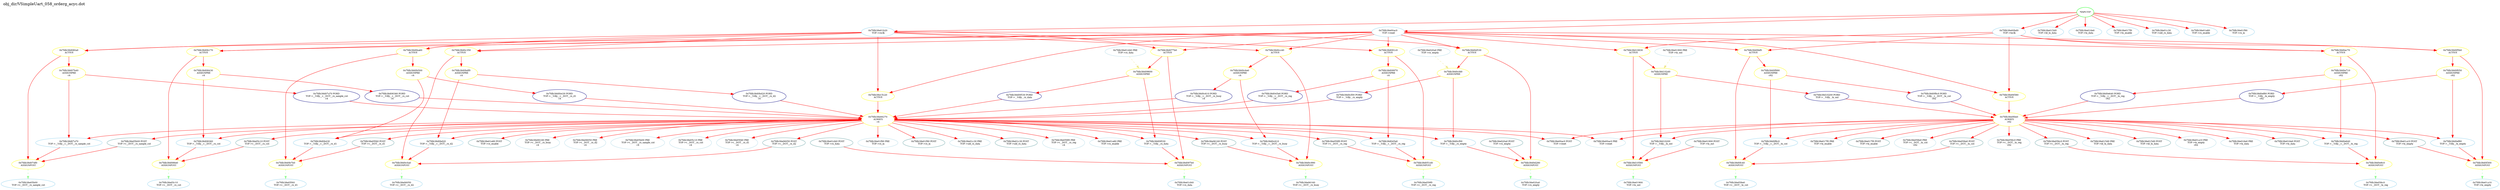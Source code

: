 digraph v3graph {
	graph	[label="obj_dir/VSimpleUart_058_orderg_acyc.dot",
		 labelloc=t, labeljust=l,
		 //size="7.5,10",
		 rankdir=TB];
	n0	[fontsize=8 label="*INPUTS*", color=green];
	n0x7fdb38e00930_1	[fontsize=8 label="0x7fdb38e00ac0\n TOP->reset", color=skyblue];
	n0x7fdb38e00930_2	[fontsize=8 label="0x7fdb38e00bd0\n TOP->txclk", color=skyblue];
	n0x7fdb38e00930_3	[fontsize=8 label="0x7fdb38e015d0\n TOP->ld_tx_data", color=skyblue];
	n0x7fdb38e00930_4	[fontsize=8 label="0x7fdb38e016e0\n TOP->tx_data", color=skyblue];
	n0x7fdb38e00930_5	[fontsize=8 label="0x7fdb38e017f0\n TOP->tx_enable", color=skyblue];
	n0x7fdb38e00930_6	[fontsize=8 label="0x7fdb38e01b20\n TOP->rxclk", color=skyblue];
	n0x7fdb38e00930_7	[fontsize=8 label="0x7fdb38e01c30\n TOP->uld_rx_data", color=skyblue];
	n0x7fdb38e00930_8	[fontsize=8 label="0x7fdb38e01e80\n TOP->rx_enable", color=skyblue];
	n0x7fdb38e00930_9	[fontsize=8 label="0x7fdb38e01f90\n TOP->rx_in", color=skyblue];
	n0x7fdb38e00930_10	[fontsize=8 label="0x7fdb38e15c20\n ACTIVE", color=yellow];
	n0x7fdb38e00930_11	[fontsize=8 label="0x7fdb38e06270\n ALWAYS\n c4", color=yellow];
	n0x7fdb38e00930_12	[fontsize=8 label="0x7fdb38e00ac0 PRE\n TOP->reset", color=lightblue];
	n0x7fdb38e00930_13	[fontsize=8 label="0x7fdb38e00ac0 POST\n TOP->reset", color=CadetBlue];
	n0x7fdb38e00930_14	[fontsize=8 label="0x7fdb38d045e0 PORD\n TOP->__Vdly__v__DOT__rx_reg\n c4", color=NavyBlue];
	n0x7fdb38e00930_15	[fontsize=8 label="0x7fdb38d045e0\n TOP->__Vdly__v__DOT__rx_reg", color=skyblue];
	n0x7fdb38e00930_16	[fontsize=8 label="0x7fdb38d09530 PORD\n TOP->__Vdly__rx_data", color=NavyBlue];
	n0x7fdb38e00930_17	[fontsize=8 label="0x7fdb38d09530\n TOP->__Vdly__rx_data", color=skyblue];
	n0x7fdb38e00930_18	[fontsize=8 label="0x7fdb38d07a70 PORD\n TOP->__Vdly__v__DOT__rx_sample_cnt\n c4", color=NavyBlue];
	n0x7fdb38e00930_19	[fontsize=8 label="0x7fdb38d07a70\n TOP->__Vdly__v__DOT__rx_sample_cnt", color=skyblue];
	n0x7fdb38e00930_20	[fontsize=8 label="0x7fdb38d08360 PORD\n TOP->__Vdly__v__DOT__rx_cnt\n c4", color=NavyBlue];
	n0x7fdb38e00930_21	[fontsize=8 label="0x7fdb38d08360\n TOP->__Vdly__v__DOT__rx_cnt", color=skyblue];
	n0x7fdb38e00930_22	[fontsize=8 label="0x7fdb38d0b430 PORD\n TOP->__Vdly__v__DOT__rx_d1\n c4", color=NavyBlue];
	n0x7fdb38e00930_23	[fontsize=8 label="0x7fdb38d0b430\n TOP->__Vdly__v__DOT__rx_d1", color=skyblue];
	n0x7fdb38e00930_24	[fontsize=8 label="0x7fdb38d0bd20 PORD\n TOP->__Vdly__v__DOT__rx_d2\n c4", color=NavyBlue];
	n0x7fdb38e00930_25	[fontsize=8 label="0x7fdb38d0bd20\n TOP->__Vdly__v__DOT__rx_d2", color=skyblue];
	n0x7fdb38e00930_26	[fontsize=8 label="0x7fdb38d0c610 PORD\n TOP->__Vdly__v__DOT__rx_busy\n c4", color=NavyBlue];
	n0x7fdb38e00930_27	[fontsize=8 label="0x7fdb38d0c610\n TOP->__Vdly__v__DOT__rx_busy", color=skyblue];
	n0x7fdb38e00930_28	[fontsize=8 label="0x7fdb38d0cf00 PORD\n TOP->__Vdly__rx_empty", color=NavyBlue];
	n0x7fdb38e00930_29	[fontsize=8 label="0x7fdb38d0cf00\n TOP->__Vdly__rx_empty", color=skyblue];
	n0x7fdb38e00930_30	[fontsize=8 label="0x7fdb38e01f90 PRE\n TOP->rx_in", color=lightblue];
	n0x7fdb38e00930_31	[fontsize=8 label="0x7fdb38e01f90 POST\n TOP->rx_in", color=CadetBlue];
	n0x7fdb38e00930_32	[fontsize=8 label="0x7fdb38e01c30 PRE\n TOP->uld_rx_data", color=lightblue];
	n0x7fdb38e00930_33	[fontsize=8 label="0x7fdb38e01c30 POST\n TOP->uld_rx_data", color=CadetBlue];
	n0x7fdb38e00930_34	[fontsize=8 label="0x7fdb38e059f0 PRE\n TOP->v__DOT__rx_reg\n c4", color=lightblue];
	n0x7fdb38e00930_35	[fontsize=8 label="0x7fdb38e059f0 POST\n TOP->v__DOT__rx_reg", color=CadetBlue];
	n0x7fdb38e00930_36	[fontsize=8 label="0x7fdb38e01e80 PRE\n TOP->rx_enable", color=lightblue];
	n0x7fdb38e00930_37	[fontsize=8 label="0x7fdb38e01e80 POST\n TOP->rx_enable", color=CadetBlue];
	n0x7fdb38e00930_38	[fontsize=8 label="0x7fdb38e06160 PRE\n TOP->v__DOT__rx_busy\n c4", color=lightblue];
	n0x7fdb38e00930_39	[fontsize=8 label="0x7fdb38e06160 POST\n TOP->v__DOT__rx_busy", color=CadetBlue];
	n0x7fdb38e00930_40	[fontsize=8 label="0x7fdb38e06050 PRE\n TOP->v__DOT__rx_d2\n c4", color=lightblue];
	n0x7fdb38e00930_41	[fontsize=8 label="0x7fdb38e06050 POST\n TOP->v__DOT__rx_d2", color=CadetBlue];
	n0x7fdb38e00930_42	[fontsize=8 label="0x7fdb38e05b00 PRE\n TOP->v__DOT__rx_sample_cnt\n c4", color=lightblue];
	n0x7fdb38e00930_43	[fontsize=8 label="0x7fdb38e05b00 POST\n TOP->v__DOT__rx_sample_cnt", color=CadetBlue];
	n0x7fdb38e00930_44	[fontsize=8 label="0x7fdb38e05c10 PRE\n TOP->v__DOT__rx_cnt\n c4", color=lightblue];
	n0x7fdb38e00930_45	[fontsize=8 label="0x7fdb38e05c10 POST\n TOP->v__DOT__rx_cnt", color=CadetBlue];
	n0x7fdb38e00930_46	[fontsize=8 label="0x7fdb38e05f40 PRE\n TOP->v__DOT__rx_d1\n c4", color=lightblue];
	n0x7fdb38e00930_47	[fontsize=8 label="0x7fdb38e05f40 POST\n TOP->v__DOT__rx_d1", color=CadetBlue];
	n0x7fdb38e00930_48	[fontsize=8 label="0x7fdb38e06580\n ACTIVE", color=yellow];
	n0x7fdb38e00930_49	[fontsize=8 label="0x7fdb38e0fde0\n ALWAYS\n c62", color=yellow];
	n0x7fdb38e00930_50	[fontsize=8 label="0x7fdb38d0e640 PORD\n TOP->__Vdly__v__DOT__tx_reg\n c62", color=NavyBlue];
	n0x7fdb38e00930_51	[fontsize=8 label="0x7fdb38d0e640\n TOP->__Vdly__v__DOT__tx_reg", color=skyblue];
	n0x7fdb38e00930_52	[fontsize=8 label="0x7fdb38d0ef80 PORD\n TOP->__Vdly__tx_empty\n c62", color=NavyBlue];
	n0x7fdb38e00930_53	[fontsize=8 label="0x7fdb38d0ef80\n TOP->__Vdly__tx_empty", color=skyblue];
	n0x7fdb38e00930_54	[fontsize=8 label="0x7fdb38d0f8c0 PORD\n TOP->__Vdly__v__DOT__tx_cnt\n c62", color=NavyBlue];
	n0x7fdb38e00930_55	[fontsize=8 label="0x7fdb38d0f8c0\n TOP->__Vdly__v__DOT__tx_cnt", color=skyblue];
	n0x7fdb38e00930_56	[fontsize=8 label="0x7fdb38d10200 PORD\n TOP->__Vdly__tx_out", color=NavyBlue];
	n0x7fdb38e00930_57	[fontsize=8 label="0x7fdb38d10200\n TOP->__Vdly__tx_out", color=skyblue];
	n0x7fdb38e00930_58	[fontsize=8 label="0x7fdb38e015d0 PRE\n TOP->ld_tx_data", color=lightblue];
	n0x7fdb38e00930_59	[fontsize=8 label="0x7fdb38e015d0 POST\n TOP->ld_tx_data", color=CadetBlue];
	n0x7fdb38e00930_60	[fontsize=8 label="0x7fdb38e01a10 PRE\n TOP->tx_empty\n c62", color=lightblue];
	n0x7fdb38e00930_61	[fontsize=8 label="0x7fdb38e01a10 POST\n TOP->tx_empty", color=CadetBlue];
	n0x7fdb38e00930_62	[fontsize=8 label="0x7fdb38e016e0 PRE\n TOP->tx_data", color=lightblue];
	n0x7fdb38e00930_63	[fontsize=8 label="0x7fdb38e016e0 POST\n TOP->tx_data", color=CadetBlue];
	n0x7fdb38e00930_64	[fontsize=8 label="0x7fdb38e017f0 PRE\n TOP->tx_enable", color=lightblue];
	n0x7fdb38e00930_65	[fontsize=8 label="0x7fdb38e017f0 POST\n TOP->tx_enable", color=CadetBlue];
	n0x7fdb38e00930_66	[fontsize=8 label="0x7fdb38e058e0 PRE\n TOP->v__DOT__tx_cnt\n c62", color=lightblue];
	n0x7fdb38e00930_67	[fontsize=8 label="0x7fdb38e058e0 POST\n TOP->v__DOT__tx_cnt", color=CadetBlue];
	n0x7fdb38e00930_68	[fontsize=8 label="0x7fdb38e056c0 PRE\n TOP->v__DOT__tx_reg\n c62", color=lightblue];
	n0x7fdb38e00930_69	[fontsize=8 label="0x7fdb38e056c0 POST\n TOP->v__DOT__tx_reg", color=CadetBlue];
	n0x7fdb38e00930_70	[fontsize=8 label="0x7fdb38d091c0\n ACTIVE", color=yellow];
	n0x7fdb38e00930_71	[fontsize=8 label="0x7fdb38d09970\n ASSIGNPRE\n c4", color=yellow];
	n0x7fdb38e00930_72	[fontsize=8 label="0x7fdb38d051d0\n ASSIGNPOST", color=yellow];
	n0x7fdb38e00930_73	[fontsize=8 label="0x7fdb38e059f0\n TOP->v__DOT__rx_reg", color=skyblue];
	n0x7fdb38e00930_74	[fontsize=8 label="0x7fdb38d077b0\n ACTIVE", color=yellow];
	n0x7fdb38e00930_75	[fontsize=8 label="0x7fdb38d09600\n ASSIGNPRE", color=yellow];
	n0x7fdb38e00930_76	[fontsize=8 label="0x7fdb38e01d40 PRE\n TOP->rx_data", color=lightblue];
	n0x7fdb38e00930_77	[fontsize=8 label="0x7fdb38d097b0\n ASSIGNPOST", color=yellow];
	n0x7fdb38e00930_78	[fontsize=8 label="0x7fdb38e01d40\n TOP->rx_data", color=skyblue];
	n0x7fdb38e00930_79	[fontsize=8 label="0x7fdb38e01d40 POST\n TOP->rx_data", color=CadetBlue];
	n0x7fdb38e00930_80	[fontsize=8 label="0x7fdb38d080a0\n ACTIVE", color=yellow];
	n0x7fdb38e00930_81	[fontsize=8 label="0x7fdb38d07b40\n ASSIGNPRE\n c4", color=yellow];
	n0x7fdb38e00930_82	[fontsize=8 label="0x7fdb38d07df0\n ASSIGNPOST", color=yellow];
	n0x7fdb38e00930_83	[fontsize=8 label="0x7fdb38e05b00\n TOP->v__DOT__rx_sample_cnt", color=skyblue];
	n0x7fdb38e00930_84	[fontsize=8 label="0x7fdb38d0b170\n ACTIVE", color=yellow];
	n0x7fdb38e00930_85	[fontsize=8 label="0x7fdb38d08430\n ASSIGNPRE\n c4", color=yellow];
	n0x7fdb38e00930_86	[fontsize=8 label="0x7fdb38d086e0\n ASSIGNPOST", color=yellow];
	n0x7fdb38e00930_87	[fontsize=8 label="0x7fdb38e05c10\n TOP->v__DOT__rx_cnt", color=skyblue];
	n0x7fdb38e00930_88	[fontsize=8 label="0x7fdb38d0ba60\n ACTIVE", color=yellow];
	n0x7fdb38e00930_89	[fontsize=8 label="0x7fdb38d0b500\n ASSIGNPRE\n c4", color=yellow];
	n0x7fdb38e00930_90	[fontsize=8 label="0x7fdb38d0b7b0\n ASSIGNPOST", color=yellow];
	n0x7fdb38e00930_91	[fontsize=8 label="0x7fdb38e05f40\n TOP->v__DOT__rx_d1", color=skyblue];
	n0x7fdb38e00930_92	[fontsize=8 label="0x7fdb38d0c350\n ACTIVE", color=yellow];
	n0x7fdb38e00930_93	[fontsize=8 label="0x7fdb38d0bdf0\n ASSIGNPRE\n c4", color=yellow];
	n0x7fdb38e00930_94	[fontsize=8 label="0x7fdb38d0c0a0\n ASSIGNPOST", color=yellow];
	n0x7fdb38e00930_95	[fontsize=8 label="0x7fdb38e06050\n TOP->v__DOT__rx_d2", color=skyblue];
	n0x7fdb38e00930_96	[fontsize=8 label="0x7fdb38d0cc40\n ACTIVE", color=yellow];
	n0x7fdb38e00930_97	[fontsize=8 label="0x7fdb38d0c6e0\n ASSIGNPRE\n c4", color=yellow];
	n0x7fdb38e00930_98	[fontsize=8 label="0x7fdb38d0c990\n ASSIGNPOST", color=yellow];
	n0x7fdb38e00930_99	[fontsize=8 label="0x7fdb38e06160\n TOP->v__DOT__rx_busy", color=skyblue];
	n0x7fdb38e00930_100	[fontsize=8 label="0x7fdb38d0d530\n ACTIVE", color=yellow];
	n0x7fdb38e00930_101	[fontsize=8 label="0x7fdb38d0cfd0\n ASSIGNPRE", color=yellow];
	n0x7fdb38e00930_102	[fontsize=8 label="0x7fdb38e020a0 PRE\n TOP->rx_empty", color=lightblue];
	n0x7fdb38e00930_103	[fontsize=8 label="0x7fdb38d0d280\n ASSIGNPOST", color=yellow];
	n0x7fdb38e00930_104	[fontsize=8 label="0x7fdb38e020a0\n TOP->rx_empty", color=skyblue];
	n0x7fdb38e00930_105	[fontsize=8 label="0x7fdb38e020a0 POST\n TOP->rx_empty", color=CadetBlue];
	n0x7fdb38e00930_106	[fontsize=8 label="0x7fdb38d0ec70\n ACTIVE", color=yellow];
	n0x7fdb38e00930_107	[fontsize=8 label="0x7fdb38d0e710\n ASSIGNPRE\n c62", color=yellow];
	n0x7fdb38e00930_108	[fontsize=8 label="0x7fdb38d0e9c0\n ASSIGNPOST", color=yellow];
	n0x7fdb38e00930_109	[fontsize=8 label="0x7fdb38e056c0\n TOP->v__DOT__tx_reg", color=skyblue];
	n0x7fdb38e00930_110	[fontsize=8 label="0x7fdb38d0f5b0\n ACTIVE", color=yellow];
	n0x7fdb38e00930_111	[fontsize=8 label="0x7fdb38d0f050\n ASSIGNPRE\n c62", color=yellow];
	n0x7fdb38e00930_112	[fontsize=8 label="0x7fdb38d0f300\n ASSIGNPOST", color=yellow];
	n0x7fdb38e00930_113	[fontsize=8 label="0x7fdb38e01a10\n TOP->tx_empty", color=skyblue];
	n0x7fdb38e00930_114	[fontsize=8 label="0x7fdb38d0fef0\n ACTIVE", color=yellow];
	n0x7fdb38e00930_115	[fontsize=8 label="0x7fdb38d0f990\n ASSIGNPRE\n c62", color=yellow];
	n0x7fdb38e00930_116	[fontsize=8 label="0x7fdb38d0fc40\n ASSIGNPOST", color=yellow];
	n0x7fdb38e00930_117	[fontsize=8 label="0x7fdb38e058e0\n TOP->v__DOT__tx_cnt", color=skyblue];
	n0x7fdb38e00930_118	[fontsize=8 label="0x7fdb38d10830\n ACTIVE", color=yellow];
	n0x7fdb38e00930_119	[fontsize=8 label="0x7fdb38d102d0\n ASSIGNPRE", color=yellow];
	n0x7fdb38e00930_120	[fontsize=8 label="0x7fdb38e01900 PRE\n TOP->tx_out", color=lightblue];
	n0x7fdb38e00930_121	[fontsize=8 label="0x7fdb38d10580\n ASSIGNPOST", color=yellow];
	n0x7fdb38e00930_122	[fontsize=8 label="0x7fdb38e01900\n TOP->tx_out", color=skyblue];
	n0x7fdb38e00930_123	[fontsize=8 label="0x7fdb38e01900 POST\n TOP->tx_out", color=CadetBlue];
	n0 -> n0x7fdb38e00930_1 [fontsize=8 label="" weight=1 color=red];
	n0 -> n0x7fdb38e00930_2 [fontsize=8 label="" weight=1 color=red];
	n0 -> n0x7fdb38e00930_3 [fontsize=8 label="" weight=1 color=red];
	n0 -> n0x7fdb38e00930_4 [fontsize=8 label="" weight=1 color=red];
	n0 -> n0x7fdb38e00930_5 [fontsize=8 label="" weight=1 color=red];
	n0 -> n0x7fdb38e00930_6 [fontsize=8 label="" weight=1 color=red];
	n0 -> n0x7fdb38e00930_7 [fontsize=8 label="" weight=1 color=red];
	n0 -> n0x7fdb38e00930_8 [fontsize=8 label="" weight=1 color=red];
	n0 -> n0x7fdb38e00930_9 [fontsize=8 label="" weight=1 color=red];
	n0x7fdb38e00930_1 -> n0x7fdb38e00930_10 [fontsize=8 label="" weight=8 color=red];
	n0x7fdb38e00930_1 -> n0x7fdb38e00930_48 [fontsize=8 label="" weight=8 color=red];
	n0x7fdb38e00930_1 -> n0x7fdb38e00930_70 [fontsize=8 label="" weight=8 color=red];
	n0x7fdb38e00930_1 -> n0x7fdb38e00930_74 [fontsize=8 label="" weight=8 color=red];
	n0x7fdb38e00930_1 -> n0x7fdb38e00930_80 [fontsize=8 label="" weight=8 color=red];
	n0x7fdb38e00930_1 -> n0x7fdb38e00930_84 [fontsize=8 label="" weight=8 color=red];
	n0x7fdb38e00930_1 -> n0x7fdb38e00930_88 [fontsize=8 label="" weight=8 color=red];
	n0x7fdb38e00930_1 -> n0x7fdb38e00930_92 [fontsize=8 label="" weight=8 color=red];
	n0x7fdb38e00930_1 -> n0x7fdb38e00930_96 [fontsize=8 label="" weight=8 color=red];
	n0x7fdb38e00930_1 -> n0x7fdb38e00930_100 [fontsize=8 label="" weight=8 color=red];
	n0x7fdb38e00930_1 -> n0x7fdb38e00930_106 [fontsize=8 label="" weight=8 color=red];
	n0x7fdb38e00930_1 -> n0x7fdb38e00930_110 [fontsize=8 label="" weight=8 color=red];
	n0x7fdb38e00930_1 -> n0x7fdb38e00930_114 [fontsize=8 label="" weight=8 color=red];
	n0x7fdb38e00930_1 -> n0x7fdb38e00930_118 [fontsize=8 label="" weight=8 color=red];
	n0x7fdb38e00930_2 -> n0x7fdb38e00930_48 [fontsize=8 label="" weight=8 color=red];
	n0x7fdb38e00930_2 -> n0x7fdb38e00930_106 [fontsize=8 label="" weight=8 color=red];
	n0x7fdb38e00930_2 -> n0x7fdb38e00930_110 [fontsize=8 label="" weight=8 color=red];
	n0x7fdb38e00930_2 -> n0x7fdb38e00930_114 [fontsize=8 label="" weight=8 color=red];
	n0x7fdb38e00930_2 -> n0x7fdb38e00930_118 [fontsize=8 label="" weight=8 color=red];
	n0x7fdb38e00930_6 -> n0x7fdb38e00930_10 [fontsize=8 label="" weight=8 color=red];
	n0x7fdb38e00930_6 -> n0x7fdb38e00930_70 [fontsize=8 label="" weight=8 color=red];
	n0x7fdb38e00930_6 -> n0x7fdb38e00930_74 [fontsize=8 label="" weight=8 color=red];
	n0x7fdb38e00930_6 -> n0x7fdb38e00930_80 [fontsize=8 label="" weight=8 color=red];
	n0x7fdb38e00930_6 -> n0x7fdb38e00930_84 [fontsize=8 label="" weight=8 color=red];
	n0x7fdb38e00930_6 -> n0x7fdb38e00930_88 [fontsize=8 label="" weight=8 color=red];
	n0x7fdb38e00930_6 -> n0x7fdb38e00930_92 [fontsize=8 label="" weight=8 color=red];
	n0x7fdb38e00930_6 -> n0x7fdb38e00930_96 [fontsize=8 label="" weight=8 color=red];
	n0x7fdb38e00930_6 -> n0x7fdb38e00930_100 [fontsize=8 label="" weight=8 color=red];
	n0x7fdb38e00930_10 -> n0x7fdb38e00930_11 [fontsize=8 label="" weight=32 color=red];
	n0x7fdb38e00930_11 -> n0x7fdb38e00930_12 [fontsize=8 label="" weight=32 color=red];
	n0x7fdb38e00930_11 -> n0x7fdb38e00930_13 [fontsize=8 label="" weight=2 color=red];
	n0x7fdb38e00930_11 -> n0x7fdb38e00930_15 [fontsize=8 label="" weight=32 color=red];
	n0x7fdb38e00930_11 -> n0x7fdb38e00930_17 [fontsize=8 label="" weight=32 color=red];
	n0x7fdb38e00930_11 -> n0x7fdb38e00930_19 [fontsize=8 label="" weight=32 color=red];
	n0x7fdb38e00930_11 -> n0x7fdb38e00930_21 [fontsize=8 label="" weight=32 color=red];
	n0x7fdb38e00930_11 -> n0x7fdb38e00930_23 [fontsize=8 label="" weight=32 color=red];
	n0x7fdb38e00930_11 -> n0x7fdb38e00930_25 [fontsize=8 label="" weight=32 color=red];
	n0x7fdb38e00930_11 -> n0x7fdb38e00930_27 [fontsize=8 label="" weight=32 color=red];
	n0x7fdb38e00930_11 -> n0x7fdb38e00930_29 [fontsize=8 label="" weight=32 color=red];
	n0x7fdb38e00930_11 -> n0x7fdb38e00930_30 [fontsize=8 label="" weight=32 color=red];
	n0x7fdb38e00930_11 -> n0x7fdb38e00930_31 [fontsize=8 label="" weight=2 color=red];
	n0x7fdb38e00930_11 -> n0x7fdb38e00930_32 [fontsize=8 label="" weight=32 color=red];
	n0x7fdb38e00930_11 -> n0x7fdb38e00930_33 [fontsize=8 label="" weight=2 color=red];
	n0x7fdb38e00930_11 -> n0x7fdb38e00930_34 [fontsize=8 label="" weight=32 color=red];
	n0x7fdb38e00930_11 -> n0x7fdb38e00930_35 [fontsize=8 label="" weight=2 color=red];
	n0x7fdb38e00930_11 -> n0x7fdb38e00930_36 [fontsize=8 label="" weight=32 color=red];
	n0x7fdb38e00930_11 -> n0x7fdb38e00930_37 [fontsize=8 label="" weight=2 color=red];
	n0x7fdb38e00930_11 -> n0x7fdb38e00930_38 [fontsize=8 label="" weight=32 color=red];
	n0x7fdb38e00930_11 -> n0x7fdb38e00930_39 [fontsize=8 label="" weight=2 color=red];
	n0x7fdb38e00930_11 -> n0x7fdb38e00930_40 [fontsize=8 label="" weight=32 color=red];
	n0x7fdb38e00930_11 -> n0x7fdb38e00930_41 [fontsize=8 label="" weight=2 color=red];
	n0x7fdb38e00930_11 -> n0x7fdb38e00930_42 [fontsize=8 label="" weight=32 color=red];
	n0x7fdb38e00930_11 -> n0x7fdb38e00930_43 [fontsize=8 label="" weight=2 color=red];
	n0x7fdb38e00930_11 -> n0x7fdb38e00930_44 [fontsize=8 label="" weight=32 color=red];
	n0x7fdb38e00930_11 -> n0x7fdb38e00930_45 [fontsize=8 label="" weight=2 color=red];
	n0x7fdb38e00930_11 -> n0x7fdb38e00930_46 [fontsize=8 label="" weight=32 color=red];
	n0x7fdb38e00930_11 -> n0x7fdb38e00930_47 [fontsize=8 label="" weight=2 color=red];
	n0x7fdb38e00930_14 -> n0x7fdb38e00930_11 [fontsize=8 label="" weight=32 color=red];
	n0x7fdb38e00930_15 -> n0x7fdb38e00930_72 [fontsize=8 label="" weight=8 color=red];
	n0x7fdb38e00930_16 -> n0x7fdb38e00930_11 [fontsize=8 label="" weight=32 color=red];
	n0x7fdb38e00930_17 -> n0x7fdb38e00930_77 [fontsize=8 label="" weight=8 color=red];
	n0x7fdb38e00930_18 -> n0x7fdb38e00930_11 [fontsize=8 label="" weight=32 color=red];
	n0x7fdb38e00930_19 -> n0x7fdb38e00930_82 [fontsize=8 label="" weight=8 color=red];
	n0x7fdb38e00930_20 -> n0x7fdb38e00930_11 [fontsize=8 label="" weight=32 color=red];
	n0x7fdb38e00930_21 -> n0x7fdb38e00930_86 [fontsize=8 label="" weight=8 color=red];
	n0x7fdb38e00930_22 -> n0x7fdb38e00930_11 [fontsize=8 label="" weight=32 color=red];
	n0x7fdb38e00930_23 -> n0x7fdb38e00930_90 [fontsize=8 label="" weight=8 color=red];
	n0x7fdb38e00930_24 -> n0x7fdb38e00930_11 [fontsize=8 label="" weight=32 color=red];
	n0x7fdb38e00930_25 -> n0x7fdb38e00930_94 [fontsize=8 label="" weight=8 color=red];
	n0x7fdb38e00930_26 -> n0x7fdb38e00930_11 [fontsize=8 label="" weight=32 color=red];
	n0x7fdb38e00930_27 -> n0x7fdb38e00930_98 [fontsize=8 label="" weight=8 color=red];
	n0x7fdb38e00930_28 -> n0x7fdb38e00930_11 [fontsize=8 label="" weight=32 color=red];
	n0x7fdb38e00930_29 -> n0x7fdb38e00930_103 [fontsize=8 label="" weight=8 color=red];
	n0x7fdb38e00930_35 -> n0x7fdb38e00930_72 [fontsize=8 label="" weight=2 color=red];
	n0x7fdb38e00930_39 -> n0x7fdb38e00930_98 [fontsize=8 label="" weight=2 color=red];
	n0x7fdb38e00930_41 -> n0x7fdb38e00930_94 [fontsize=8 label="" weight=2 color=red];
	n0x7fdb38e00930_43 -> n0x7fdb38e00930_82 [fontsize=8 label="" weight=2 color=red];
	n0x7fdb38e00930_45 -> n0x7fdb38e00930_86 [fontsize=8 label="" weight=2 color=red];
	n0x7fdb38e00930_47 -> n0x7fdb38e00930_90 [fontsize=8 label="" weight=2 color=red];
	n0x7fdb38e00930_48 -> n0x7fdb38e00930_49 [fontsize=8 label="" weight=32 color=red];
	n0x7fdb38e00930_49 -> n0x7fdb38e00930_12 [fontsize=8 label="" weight=32 color=red];
	n0x7fdb38e00930_49 -> n0x7fdb38e00930_13 [fontsize=8 label="" weight=2 color=red];
	n0x7fdb38e00930_49 -> n0x7fdb38e00930_51 [fontsize=8 label="" weight=32 color=red];
	n0x7fdb38e00930_49 -> n0x7fdb38e00930_53 [fontsize=8 label="" weight=32 color=red];
	n0x7fdb38e00930_49 -> n0x7fdb38e00930_55 [fontsize=8 label="" weight=32 color=red];
	n0x7fdb38e00930_49 -> n0x7fdb38e00930_57 [fontsize=8 label="" weight=32 color=red];
	n0x7fdb38e00930_49 -> n0x7fdb38e00930_58 [fontsize=8 label="" weight=32 color=red];
	n0x7fdb38e00930_49 -> n0x7fdb38e00930_59 [fontsize=8 label="" weight=2 color=red];
	n0x7fdb38e00930_49 -> n0x7fdb38e00930_60 [fontsize=8 label="" weight=32 color=red];
	n0x7fdb38e00930_49 -> n0x7fdb38e00930_61 [fontsize=8 label="" weight=2 color=red];
	n0x7fdb38e00930_49 -> n0x7fdb38e00930_62 [fontsize=8 label="" weight=32 color=red];
	n0x7fdb38e00930_49 -> n0x7fdb38e00930_63 [fontsize=8 label="" weight=2 color=red];
	n0x7fdb38e00930_49 -> n0x7fdb38e00930_64 [fontsize=8 label="" weight=32 color=red];
	n0x7fdb38e00930_49 -> n0x7fdb38e00930_65 [fontsize=8 label="" weight=2 color=red];
	n0x7fdb38e00930_49 -> n0x7fdb38e00930_66 [fontsize=8 label="" weight=32 color=red];
	n0x7fdb38e00930_49 -> n0x7fdb38e00930_67 [fontsize=8 label="" weight=2 color=red];
	n0x7fdb38e00930_49 -> n0x7fdb38e00930_68 [fontsize=8 label="" weight=32 color=red];
	n0x7fdb38e00930_49 -> n0x7fdb38e00930_69 [fontsize=8 label="" weight=2 color=red];
	n0x7fdb38e00930_50 -> n0x7fdb38e00930_49 [fontsize=8 label="" weight=32 color=red];
	n0x7fdb38e00930_51 -> n0x7fdb38e00930_108 [fontsize=8 label="" weight=8 color=red];
	n0x7fdb38e00930_52 -> n0x7fdb38e00930_49 [fontsize=8 label="" weight=32 color=red];
	n0x7fdb38e00930_53 -> n0x7fdb38e00930_112 [fontsize=8 label="" weight=8 color=red];
	n0x7fdb38e00930_54 -> n0x7fdb38e00930_49 [fontsize=8 label="" weight=32 color=red];
	n0x7fdb38e00930_55 -> n0x7fdb38e00930_116 [fontsize=8 label="" weight=8 color=red];
	n0x7fdb38e00930_56 -> n0x7fdb38e00930_49 [fontsize=8 label="" weight=32 color=red];
	n0x7fdb38e00930_57 -> n0x7fdb38e00930_121 [fontsize=8 label="" weight=8 color=red];
	n0x7fdb38e00930_61 -> n0x7fdb38e00930_112 [fontsize=8 label="" weight=2 color=red];
	n0x7fdb38e00930_67 -> n0x7fdb38e00930_116 [fontsize=8 label="" weight=2 color=red];
	n0x7fdb38e00930_69 -> n0x7fdb38e00930_108 [fontsize=8 label="" weight=2 color=red];
	n0x7fdb38e00930_70 -> n0x7fdb38e00930_71 [fontsize=8 label="" weight=32 color=red];
	n0x7fdb38e00930_70 -> n0x7fdb38e00930_72 [fontsize=8 label="" weight=32 color=red];
	n0x7fdb38e00930_71 -> n0x7fdb38e00930_14 [fontsize=8 label="" weight=32 color=red];
	n0x7fdb38e00930_71 -> n0x7fdb38e00930_15 [fontsize=8 label="" weight=32 color=red];
	n0x7fdb38e00930_72 -> n0x7fdb38e00930_73 [fontsize=8 label="" weight=1 color=PaleGreen style=dashed];
	n0x7fdb38e00930_74 -> n0x7fdb38e00930_75 [fontsize=8 label="" weight=32 color=red];
	n0x7fdb38e00930_74 -> n0x7fdb38e00930_77 [fontsize=8 label="" weight=32 color=red];
	n0x7fdb38e00930_75 -> n0x7fdb38e00930_16 [fontsize=8 label="" weight=32 color=red];
	n0x7fdb38e00930_75 -> n0x7fdb38e00930_17 [fontsize=8 label="" weight=32 color=red];
	n0x7fdb38e00930_76 -> n0x7fdb38e00930_75 [fontsize=8 label="" weight=3 color=khaki style=dashed];
	n0x7fdb38e00930_77 -> n0x7fdb38e00930_78 [fontsize=8 label="" weight=1 color=PaleGreen style=dashed];
	n0x7fdb38e00930_79 -> n0x7fdb38e00930_77 [fontsize=8 label="" weight=2 color=red];
	n0x7fdb38e00930_80 -> n0x7fdb38e00930_81 [fontsize=8 label="" weight=32 color=red];
	n0x7fdb38e00930_80 -> n0x7fdb38e00930_82 [fontsize=8 label="" weight=32 color=red];
	n0x7fdb38e00930_81 -> n0x7fdb38e00930_18 [fontsize=8 label="" weight=32 color=red];
	n0x7fdb38e00930_81 -> n0x7fdb38e00930_19 [fontsize=8 label="" weight=32 color=red];
	n0x7fdb38e00930_82 -> n0x7fdb38e00930_83 [fontsize=8 label="" weight=1 color=PaleGreen style=dashed];
	n0x7fdb38e00930_84 -> n0x7fdb38e00930_85 [fontsize=8 label="" weight=32 color=red];
	n0x7fdb38e00930_84 -> n0x7fdb38e00930_86 [fontsize=8 label="" weight=32 color=red];
	n0x7fdb38e00930_85 -> n0x7fdb38e00930_20 [fontsize=8 label="" weight=32 color=red];
	n0x7fdb38e00930_85 -> n0x7fdb38e00930_21 [fontsize=8 label="" weight=32 color=red];
	n0x7fdb38e00930_86 -> n0x7fdb38e00930_87 [fontsize=8 label="" weight=1 color=PaleGreen style=dashed];
	n0x7fdb38e00930_88 -> n0x7fdb38e00930_89 [fontsize=8 label="" weight=32 color=red];
	n0x7fdb38e00930_88 -> n0x7fdb38e00930_90 [fontsize=8 label="" weight=32 color=red];
	n0x7fdb38e00930_89 -> n0x7fdb38e00930_22 [fontsize=8 label="" weight=32 color=red];
	n0x7fdb38e00930_89 -> n0x7fdb38e00930_23 [fontsize=8 label="" weight=32 color=red];
	n0x7fdb38e00930_90 -> n0x7fdb38e00930_91 [fontsize=8 label="" weight=1 color=PaleGreen style=dashed];
	n0x7fdb38e00930_92 -> n0x7fdb38e00930_93 [fontsize=8 label="" weight=32 color=red];
	n0x7fdb38e00930_92 -> n0x7fdb38e00930_94 [fontsize=8 label="" weight=32 color=red];
	n0x7fdb38e00930_93 -> n0x7fdb38e00930_24 [fontsize=8 label="" weight=32 color=red];
	n0x7fdb38e00930_93 -> n0x7fdb38e00930_25 [fontsize=8 label="" weight=32 color=red];
	n0x7fdb38e00930_94 -> n0x7fdb38e00930_95 [fontsize=8 label="" weight=1 color=PaleGreen style=dashed];
	n0x7fdb38e00930_96 -> n0x7fdb38e00930_97 [fontsize=8 label="" weight=32 color=red];
	n0x7fdb38e00930_96 -> n0x7fdb38e00930_98 [fontsize=8 label="" weight=32 color=red];
	n0x7fdb38e00930_97 -> n0x7fdb38e00930_26 [fontsize=8 label="" weight=32 color=red];
	n0x7fdb38e00930_97 -> n0x7fdb38e00930_27 [fontsize=8 label="" weight=32 color=red];
	n0x7fdb38e00930_98 -> n0x7fdb38e00930_99 [fontsize=8 label="" weight=1 color=PaleGreen style=dashed];
	n0x7fdb38e00930_100 -> n0x7fdb38e00930_101 [fontsize=8 label="" weight=32 color=red];
	n0x7fdb38e00930_100 -> n0x7fdb38e00930_103 [fontsize=8 label="" weight=32 color=red];
	n0x7fdb38e00930_101 -> n0x7fdb38e00930_28 [fontsize=8 label="" weight=32 color=red];
	n0x7fdb38e00930_101 -> n0x7fdb38e00930_29 [fontsize=8 label="" weight=32 color=red];
	n0x7fdb38e00930_102 -> n0x7fdb38e00930_101 [fontsize=8 label="" weight=3 color=khaki style=dashed];
	n0x7fdb38e00930_103 -> n0x7fdb38e00930_104 [fontsize=8 label="" weight=1 color=PaleGreen style=dashed];
	n0x7fdb38e00930_105 -> n0x7fdb38e00930_103 [fontsize=8 label="" weight=2 color=red];
	n0x7fdb38e00930_106 -> n0x7fdb38e00930_107 [fontsize=8 label="" weight=32 color=red];
	n0x7fdb38e00930_106 -> n0x7fdb38e00930_108 [fontsize=8 label="" weight=32 color=red];
	n0x7fdb38e00930_107 -> n0x7fdb38e00930_50 [fontsize=8 label="" weight=32 color=red];
	n0x7fdb38e00930_107 -> n0x7fdb38e00930_51 [fontsize=8 label="" weight=32 color=red];
	n0x7fdb38e00930_108 -> n0x7fdb38e00930_109 [fontsize=8 label="" weight=1 color=PaleGreen style=dashed];
	n0x7fdb38e00930_110 -> n0x7fdb38e00930_111 [fontsize=8 label="" weight=32 color=red];
	n0x7fdb38e00930_110 -> n0x7fdb38e00930_112 [fontsize=8 label="" weight=32 color=red];
	n0x7fdb38e00930_111 -> n0x7fdb38e00930_52 [fontsize=8 label="" weight=32 color=red];
	n0x7fdb38e00930_111 -> n0x7fdb38e00930_53 [fontsize=8 label="" weight=32 color=red];
	n0x7fdb38e00930_112 -> n0x7fdb38e00930_113 [fontsize=8 label="" weight=1 color=PaleGreen style=dashed];
	n0x7fdb38e00930_114 -> n0x7fdb38e00930_115 [fontsize=8 label="" weight=32 color=red];
	n0x7fdb38e00930_114 -> n0x7fdb38e00930_116 [fontsize=8 label="" weight=32 color=red];
	n0x7fdb38e00930_115 -> n0x7fdb38e00930_54 [fontsize=8 label="" weight=32 color=red];
	n0x7fdb38e00930_115 -> n0x7fdb38e00930_55 [fontsize=8 label="" weight=32 color=red];
	n0x7fdb38e00930_116 -> n0x7fdb38e00930_117 [fontsize=8 label="" weight=1 color=PaleGreen style=dashed];
	n0x7fdb38e00930_118 -> n0x7fdb38e00930_119 [fontsize=8 label="" weight=32 color=red];
	n0x7fdb38e00930_118 -> n0x7fdb38e00930_121 [fontsize=8 label="" weight=32 color=red];
	n0x7fdb38e00930_119 -> n0x7fdb38e00930_56 [fontsize=8 label="" weight=32 color=red];
	n0x7fdb38e00930_119 -> n0x7fdb38e00930_57 [fontsize=8 label="" weight=32 color=red];
	n0x7fdb38e00930_120 -> n0x7fdb38e00930_119 [fontsize=8 label="" weight=3 color=khaki style=dashed];
	n0x7fdb38e00930_121 -> n0x7fdb38e00930_122 [fontsize=8 label="" weight=1 color=PaleGreen style=dashed];
	n0x7fdb38e00930_123 -> n0x7fdb38e00930_121 [fontsize=8 label="" weight=2 color=red];
}
